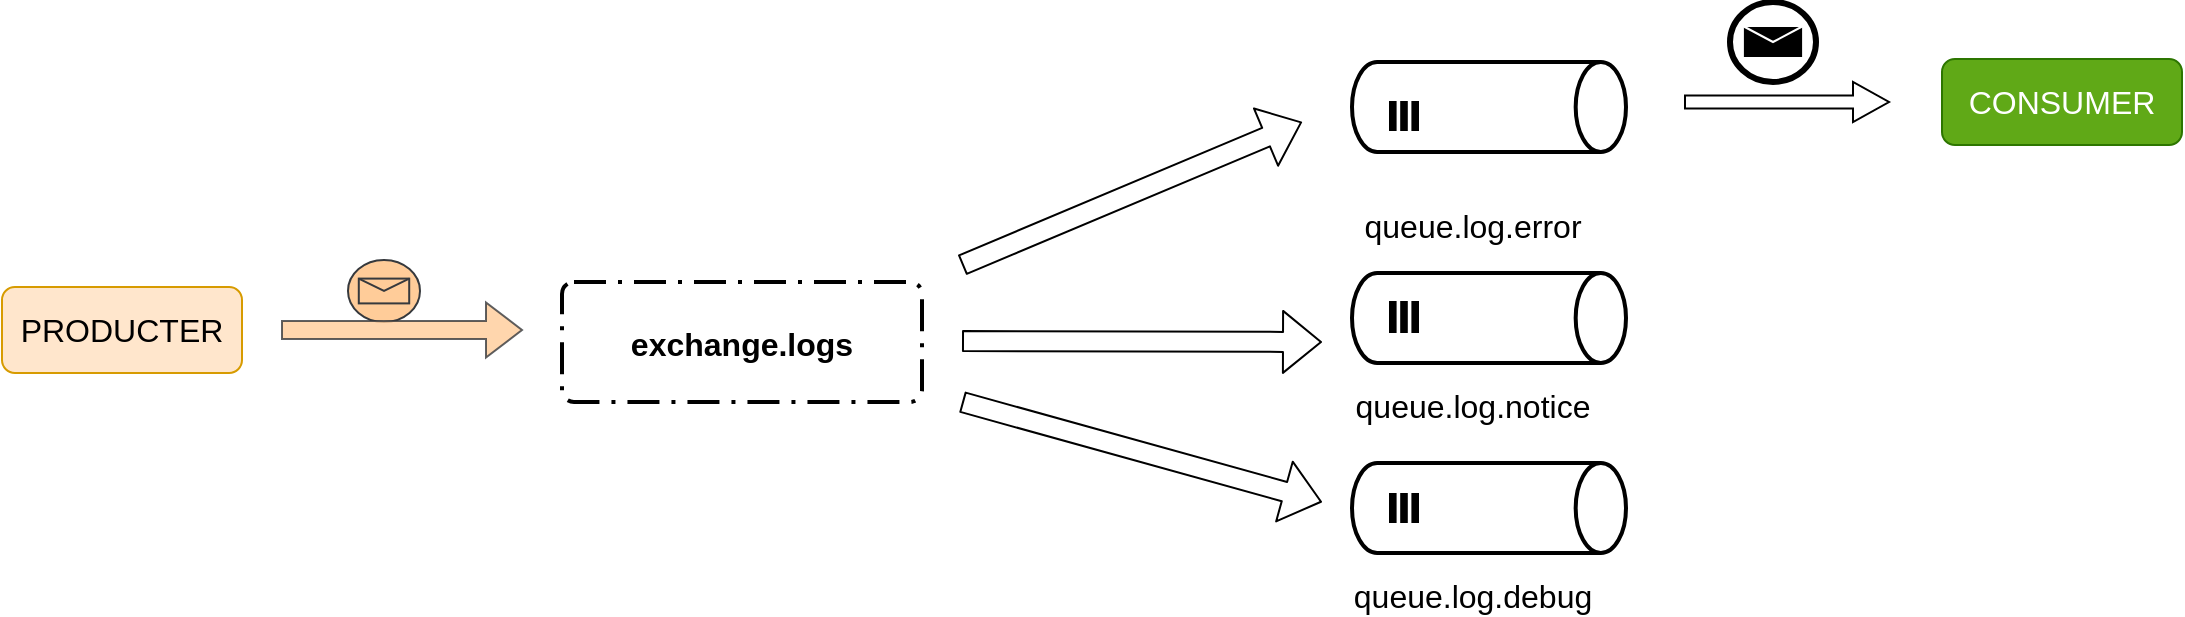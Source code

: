 <mxfile version="12.4.3" type="github" pages="1">
  <diagram id="UFO3eaGOE0BBAsxNizCQ" name="Page-1">
    <mxGraphModel dx="2258" dy="802" grid="1" gridSize="10" guides="1" tooltips="1" connect="1" arrows="1" fold="1" page="1" pageScale="1" pageWidth="827" pageHeight="1169" math="0" shadow="0">
      <root>
        <mxCell id="0"/>
        <mxCell id="1" parent="0"/>
        <mxCell id="jBcRvvNF7TuxMx2aMdGZ-6" value="&#xa;exchange.logs&#xa;" style="rounded=1;arcSize=10;dashed=1;strokeColor=#000000;fillColor=none;gradientColor=none;dashPattern=8 3 1 3;strokeWidth=2;fontSize=16;fontStyle=1;align=center;" vertex="1" parent="1">
          <mxGeometry x="240" y="470" width="180" height="60" as="geometry"/>
        </mxCell>
        <mxCell id="jBcRvvNF7TuxMx2aMdGZ-12" value="" style="shape=mxgraph.bpmn.shape;html=1;verticalLabelPosition=bottom;labelBackgroundColor=#ffffff;verticalAlign=top;align=center;perimeter=ellipsePerimeter;outlineConnect=0;outline=standard;symbol=message;fontSize=16;labelBorderColor=none;textOpacity=60;fillColor=#ffcc99;strokeColor=#36393d;" vertex="1" parent="1">
          <mxGeometry x="133" y="459" width="36" height="31" as="geometry"/>
        </mxCell>
        <mxCell id="jBcRvvNF7TuxMx2aMdGZ-30" value="" style="strokeWidth=2;html=1;shape=mxgraph.flowchart.direct_data;whiteSpace=wrap;fontSize=16;align=center;" vertex="1" parent="1">
          <mxGeometry x="635" y="360" width="137" height="45" as="geometry"/>
        </mxCell>
        <mxCell id="jBcRvvNF7TuxMx2aMdGZ-36" value="queue.log.error&lt;br&gt;" style="text;html=1;align=center;verticalAlign=middle;resizable=0;points=[];;autosize=1;fontSize=16;" vertex="1" parent="1">
          <mxGeometry x="635" y="431.5" width="120" height="20" as="geometry"/>
        </mxCell>
        <mxCell id="jBcRvvNF7TuxMx2aMdGZ-38" value="" style="strokeWidth=2;html=1;shape=mxgraph.flowchart.direct_data;whiteSpace=wrap;fontSize=16;align=center;" vertex="1" parent="1">
          <mxGeometry x="635" y="465.5" width="137" height="45" as="geometry"/>
        </mxCell>
        <mxCell id="jBcRvvNF7TuxMx2aMdGZ-39" value="" style="shape=parallelMarker;html=1;outlineConnect=0;fontSize=16;align=center;" vertex="1" parent="1">
          <mxGeometry x="654" y="480" width="14" height="15" as="geometry"/>
        </mxCell>
        <mxCell id="jBcRvvNF7TuxMx2aMdGZ-40" value="queue.log.notice" style="text;html=1;align=center;verticalAlign=middle;resizable=0;points=[];;autosize=1;fontSize=16;" vertex="1" parent="1">
          <mxGeometry x="630" y="521.5" width="130" height="20" as="geometry"/>
        </mxCell>
        <mxCell id="jBcRvvNF7TuxMx2aMdGZ-44" value="" style="strokeWidth=2;html=1;shape=mxgraph.flowchart.direct_data;whiteSpace=wrap;fontSize=16;align=center;" vertex="1" parent="1">
          <mxGeometry x="635" y="560.5" width="137" height="45" as="geometry"/>
        </mxCell>
        <mxCell id="jBcRvvNF7TuxMx2aMdGZ-45" value="" style="shape=parallelMarker;html=1;outlineConnect=0;fontSize=16;align=center;" vertex="1" parent="1">
          <mxGeometry x="654" y="576" width="14" height="14" as="geometry"/>
        </mxCell>
        <mxCell id="jBcRvvNF7TuxMx2aMdGZ-46" value="queue.log.debug" style="text;html=1;align=center;verticalAlign=middle;resizable=0;points=[];;autosize=1;fontSize=16;" vertex="1" parent="1">
          <mxGeometry x="630" y="616.5" width="130" height="20" as="geometry"/>
        </mxCell>
        <mxCell id="jBcRvvNF7TuxMx2aMdGZ-49" value="" style="shape=parallelMarker;html=1;outlineConnect=0;fontSize=16;align=center;" vertex="1" parent="1">
          <mxGeometry x="654" y="380" width="14" height="14" as="geometry"/>
        </mxCell>
        <mxCell id="jBcRvvNF7TuxMx2aMdGZ-56" value="" style="shape=flexArrow;endArrow=classic;html=1;fontSize=16;" edge="1" parent="1">
          <mxGeometry width="50" height="50" relative="1" as="geometry">
            <mxPoint x="440" y="461.5" as="sourcePoint"/>
            <mxPoint x="610" y="390" as="targetPoint"/>
          </mxGeometry>
        </mxCell>
        <mxCell id="jBcRvvNF7TuxMx2aMdGZ-58" value="" style="shape=mxgraph.bpmn.shape;html=1;verticalLabelPosition=bottom;labelBackgroundColor=#ffffff;verticalAlign=top;align=center;perimeter=ellipsePerimeter;outlineConnect=0;outline=end;symbol=message;fontSize=16;" vertex="1" parent="1">
          <mxGeometry x="824" y="330" width="43" height="40" as="geometry"/>
        </mxCell>
        <mxCell id="jBcRvvNF7TuxMx2aMdGZ-59" value="PRODUCTER" style="rounded=1;whiteSpace=wrap;html=1;fontSize=16;align=center;fillColor=#ffe6cc;strokeColor=#d79b00;" vertex="1" parent="1">
          <mxGeometry x="-40" y="472.5" width="120" height="43" as="geometry"/>
        </mxCell>
        <mxCell id="jBcRvvNF7TuxMx2aMdGZ-60" value="" style="html=1;shadow=0;dashed=0;align=center;verticalAlign=middle;shape=mxgraph.arrows2.sharpArrow2;dy1=0.67;dx1=18;dx2=18;dy3=0;dx3=18;notch=0;fontSize=16;fillColor=#ffcc99;strokeColor=#36393d;opacity=80;" vertex="1" parent="1">
          <mxGeometry x="100" y="480.25" width="120" height="27.5" as="geometry"/>
        </mxCell>
        <mxCell id="jBcRvvNF7TuxMx2aMdGZ-63" value="CONSUMER" style="rounded=1;whiteSpace=wrap;html=1;fontSize=16;align=center;fillColor=#60a917;strokeColor=#2D7600;fontColor=#ffffff;" vertex="1" parent="1">
          <mxGeometry x="930" y="358.5" width="120" height="43" as="geometry"/>
        </mxCell>
        <mxCell id="jBcRvvNF7TuxMx2aMdGZ-64" value="" style="html=1;shadow=0;dashed=0;align=center;verticalAlign=middle;shape=mxgraph.arrows2.sharpArrow2;dy1=0.67;dx1=18;dx2=18;dy3=0;dx3=18;notch=0;fontSize=16;" vertex="1" parent="1">
          <mxGeometry x="801.5" y="370" width="102" height="20" as="geometry"/>
        </mxCell>
        <mxCell id="jBcRvvNF7TuxMx2aMdGZ-76" value="" style="shape=flexArrow;endArrow=classic;html=1;fontSize=16;" edge="1" parent="1">
          <mxGeometry width="50" height="50" relative="1" as="geometry">
            <mxPoint x="440" y="499.5" as="sourcePoint"/>
            <mxPoint x="620" y="500" as="targetPoint"/>
          </mxGeometry>
        </mxCell>
        <mxCell id="jBcRvvNF7TuxMx2aMdGZ-77" value="" style="shape=flexArrow;endArrow=classic;html=1;fontSize=16;" edge="1" parent="1">
          <mxGeometry width="50" height="50" relative="1" as="geometry">
            <mxPoint x="440" y="530" as="sourcePoint"/>
            <mxPoint x="620" y="580" as="targetPoint"/>
          </mxGeometry>
        </mxCell>
      </root>
    </mxGraphModel>
  </diagram>
</mxfile>
